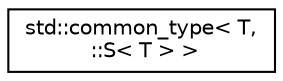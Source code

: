 digraph "Graphical Class Hierarchy"
{
  edge [fontname="Helvetica",fontsize="10",labelfontname="Helvetica",labelfontsize="10"];
  node [fontname="Helvetica",fontsize="10",shape=record];
  rankdir="LR";
  Node0 [label="std::common_type\< T,\l ::S\< T \> \>",height=0.2,width=0.4,color="black", fillcolor="white", style="filled",URL="$structstd_1_1common__type_3_01_t_00_01_1_1_s_3_01_t_01_4_01_4.html"];
}
